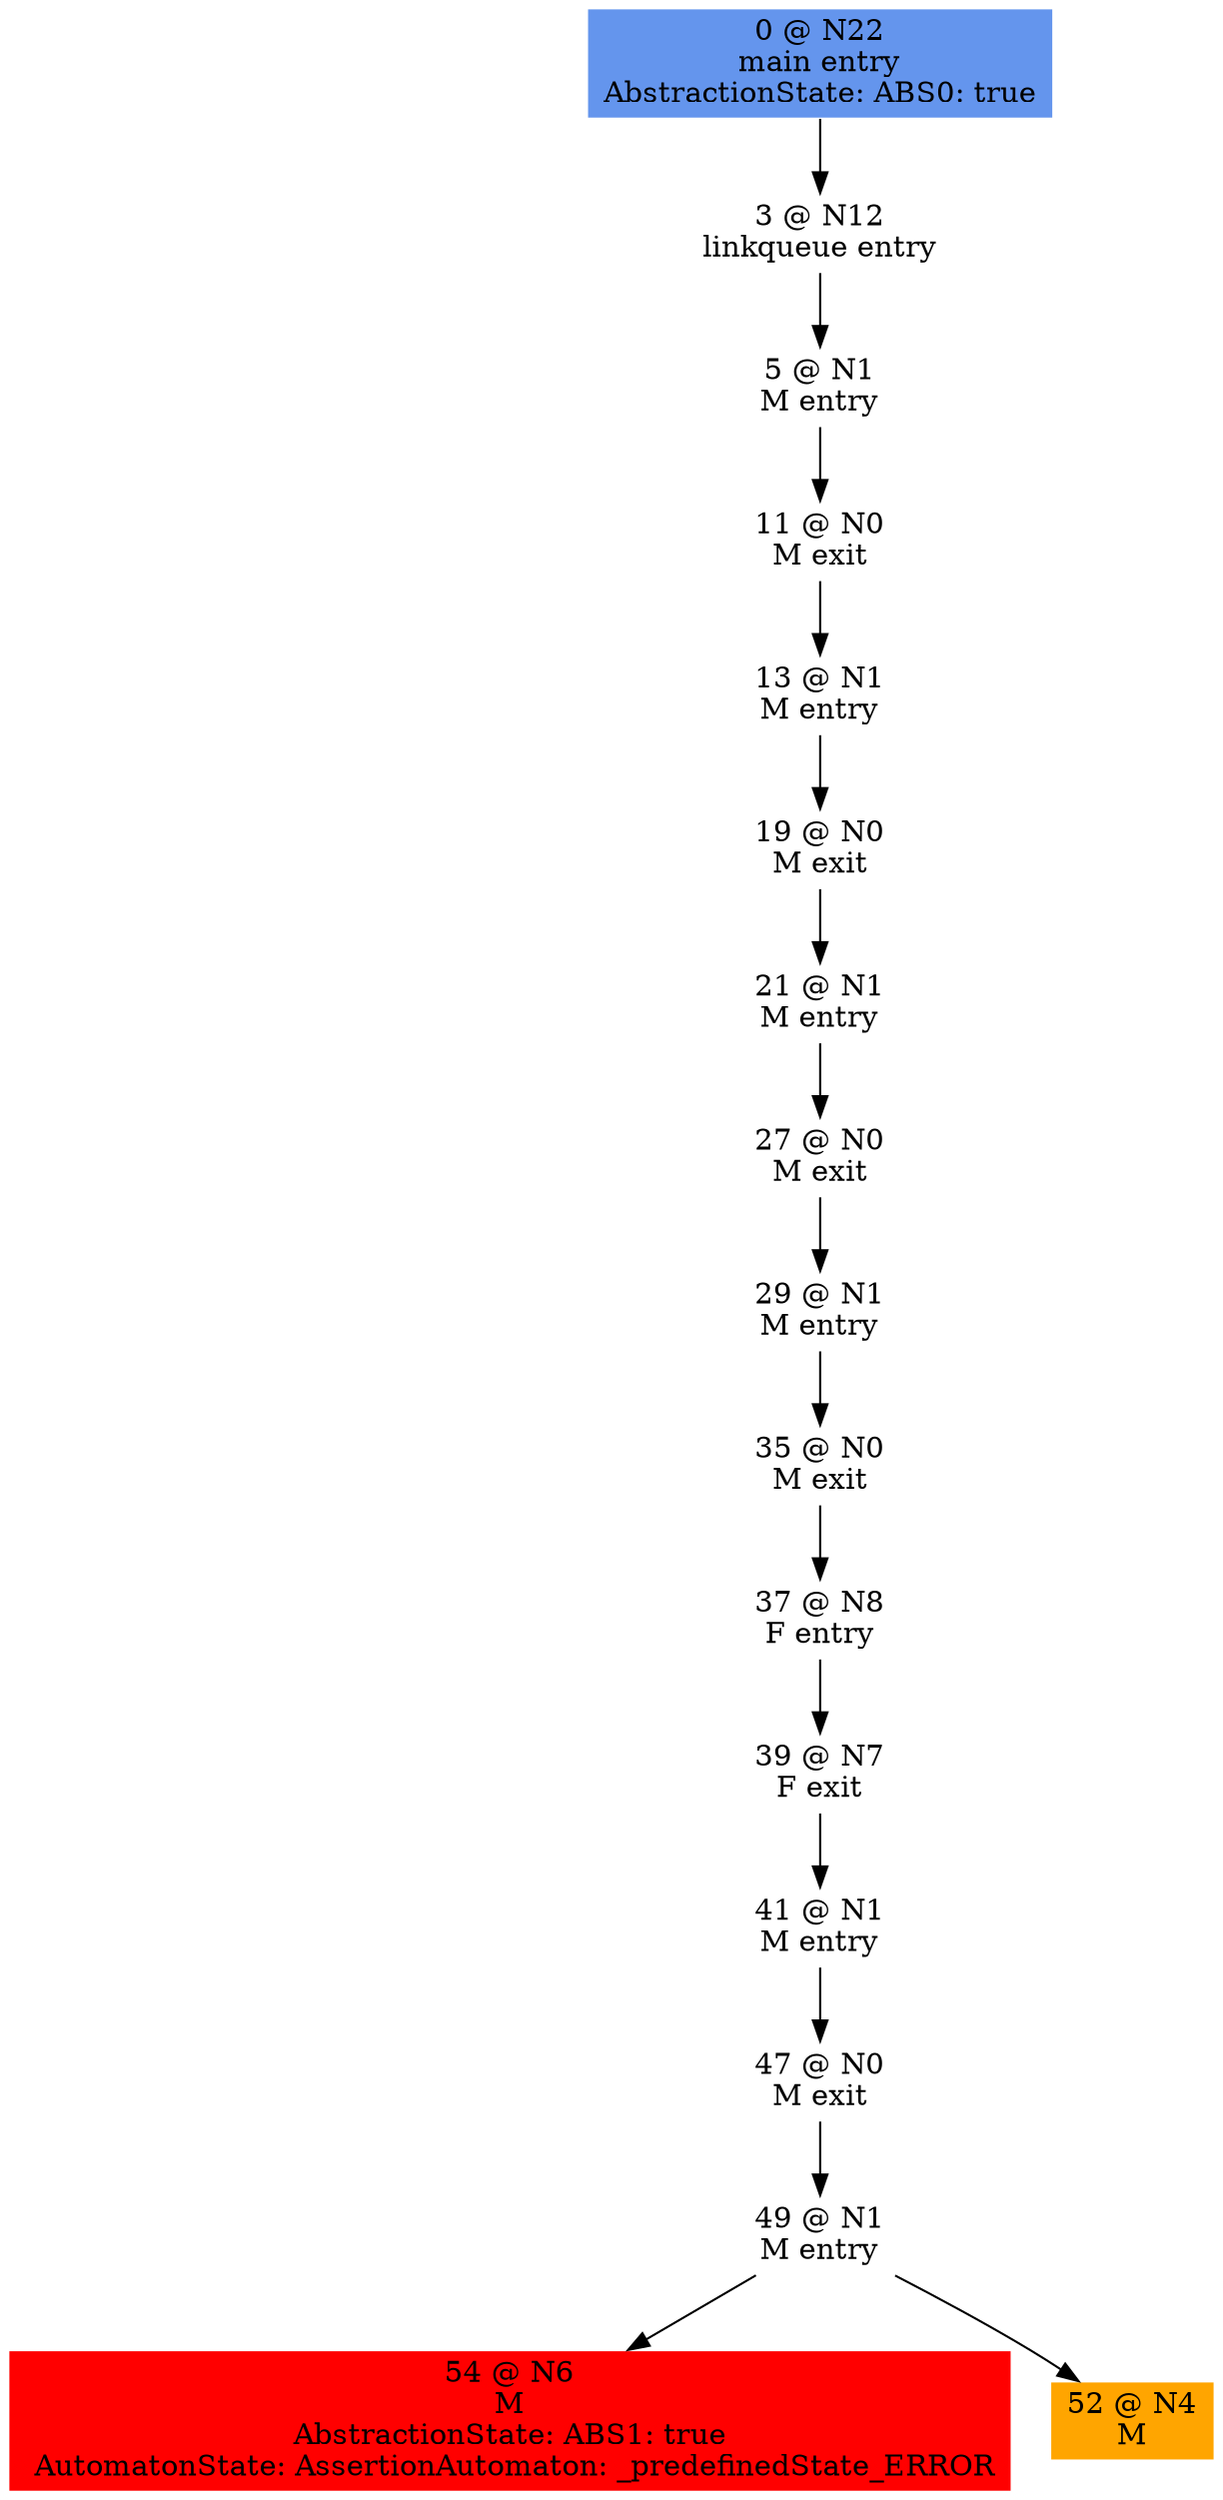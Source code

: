 digraph ARG {
node [style="filled" shape="box" color="white"]
0 [fillcolor="cornflowerblue" label="0 @ N22\nmain entry\nAbstractionState: ABS0: true\n" id="0"]
3 [label="3 @ N12\nlinkqueue entry\n" id="3"]
5 [label="5 @ N1\nM entry\n" id="5"]
11 [label="11 @ N0\nM exit\n" id="11"]
13 [label="13 @ N1\nM entry\n" id="13"]
19 [label="19 @ N0\nM exit\n" id="19"]
21 [label="21 @ N1\nM entry\n" id="21"]
27 [label="27 @ N0\nM exit\n" id="27"]
29 [label="29 @ N1\nM entry\n" id="29"]
35 [label="35 @ N0\nM exit\n" id="35"]
37 [label="37 @ N8\nF entry\n" id="37"]
39 [label="39 @ N7\nF exit\n" id="39"]
41 [label="41 @ N1\nM entry\n" id="41"]
47 [label="47 @ N0\nM exit\n" id="47"]
49 [label="49 @ N1\nM entry\n" id="49"]
54 [fillcolor="red" label="54 @ N6\nM\nAbstractionState: ABS1: true\n AutomatonState: AssertionAutomaton: _predefinedState_ERROR\n" id="54"]
52 [fillcolor="orange" label="52 @ N4\nM\n" id="52"]
0 -> 3 []
3 -> 5 []
5 -> 11 []
11 -> 13 []
13 -> 19 []
19 -> 21 []
21 -> 27 []
27 -> 29 []
29 -> 35 []
35 -> 37 []
37 -> 39 []
39 -> 41 []
41 -> 47 []
47 -> 49 []
49 -> 52 []
49 -> 54 []
}
